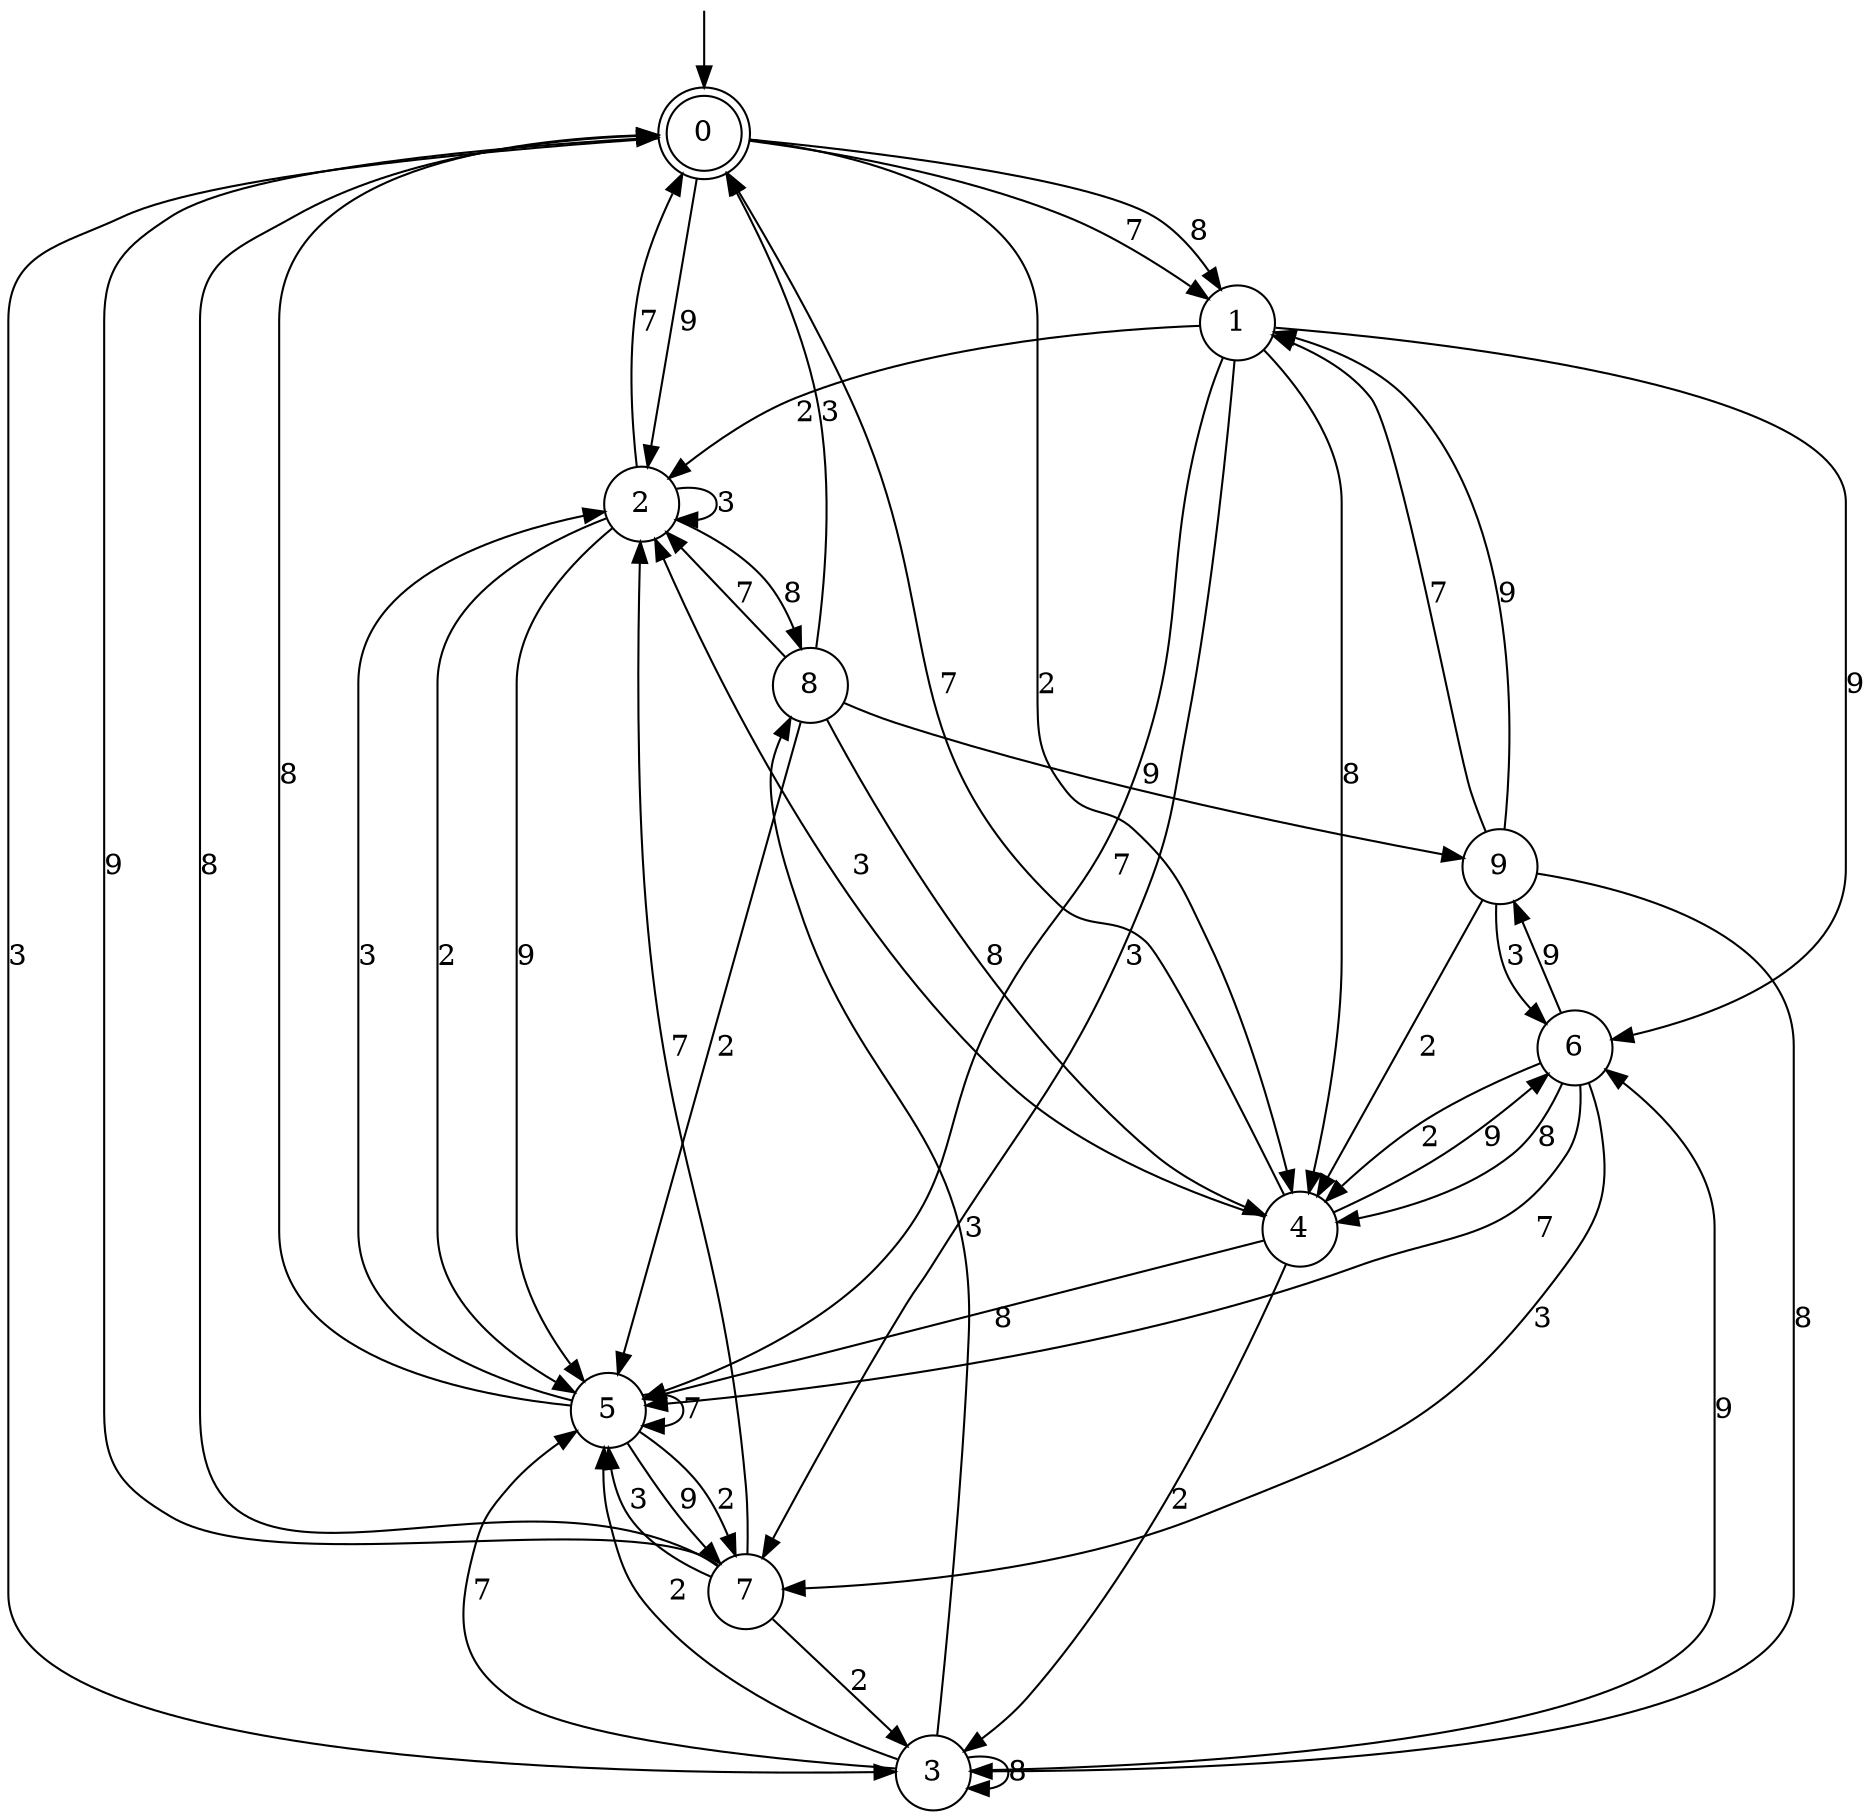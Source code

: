 digraph g {

	s0 [shape="doublecircle" label="0"];
	s1 [shape="circle" label="1"];
	s2 [shape="circle" label="2"];
	s3 [shape="circle" label="3"];
	s4 [shape="circle" label="4"];
	s5 [shape="circle" label="5"];
	s6 [shape="circle" label="6"];
	s7 [shape="circle" label="7"];
	s8 [shape="circle" label="8"];
	s9 [shape="circle" label="9"];
	s0 -> s1 [label="7"];
	s0 -> s2 [label="9"];
	s0 -> s3 [label="3"];
	s0 -> s4 [label="2"];
	s0 -> s1 [label="8"];
	s1 -> s5 [label="7"];
	s1 -> s6 [label="9"];
	s1 -> s7 [label="3"];
	s1 -> s2 [label="2"];
	s1 -> s4 [label="8"];
	s2 -> s0 [label="7"];
	s2 -> s5 [label="9"];
	s2 -> s2 [label="3"];
	s2 -> s5 [label="2"];
	s2 -> s8 [label="8"];
	s3 -> s5 [label="7"];
	s3 -> s6 [label="9"];
	s3 -> s8 [label="3"];
	s3 -> s5 [label="2"];
	s3 -> s3 [label="8"];
	s4 -> s0 [label="7"];
	s4 -> s6 [label="9"];
	s4 -> s2 [label="3"];
	s4 -> s3 [label="2"];
	s4 -> s5 [label="8"];
	s5 -> s5 [label="7"];
	s5 -> s7 [label="9"];
	s5 -> s2 [label="3"];
	s5 -> s7 [label="2"];
	s5 -> s0 [label="8"];
	s6 -> s5 [label="7"];
	s6 -> s9 [label="9"];
	s6 -> s7 [label="3"];
	s6 -> s4 [label="2"];
	s6 -> s4 [label="8"];
	s7 -> s2 [label="7"];
	s7 -> s0 [label="9"];
	s7 -> s5 [label="3"];
	s7 -> s3 [label="2"];
	s7 -> s0 [label="8"];
	s8 -> s2 [label="7"];
	s8 -> s9 [label="9"];
	s8 -> s0 [label="3"];
	s8 -> s5 [label="2"];
	s8 -> s4 [label="8"];
	s9 -> s1 [label="7"];
	s9 -> s1 [label="9"];
	s9 -> s6 [label="3"];
	s9 -> s4 [label="2"];
	s9 -> s3 [label="8"];

__start0 [label="" shape="none" width="0" height="0"];
__start0 -> s0;

}
